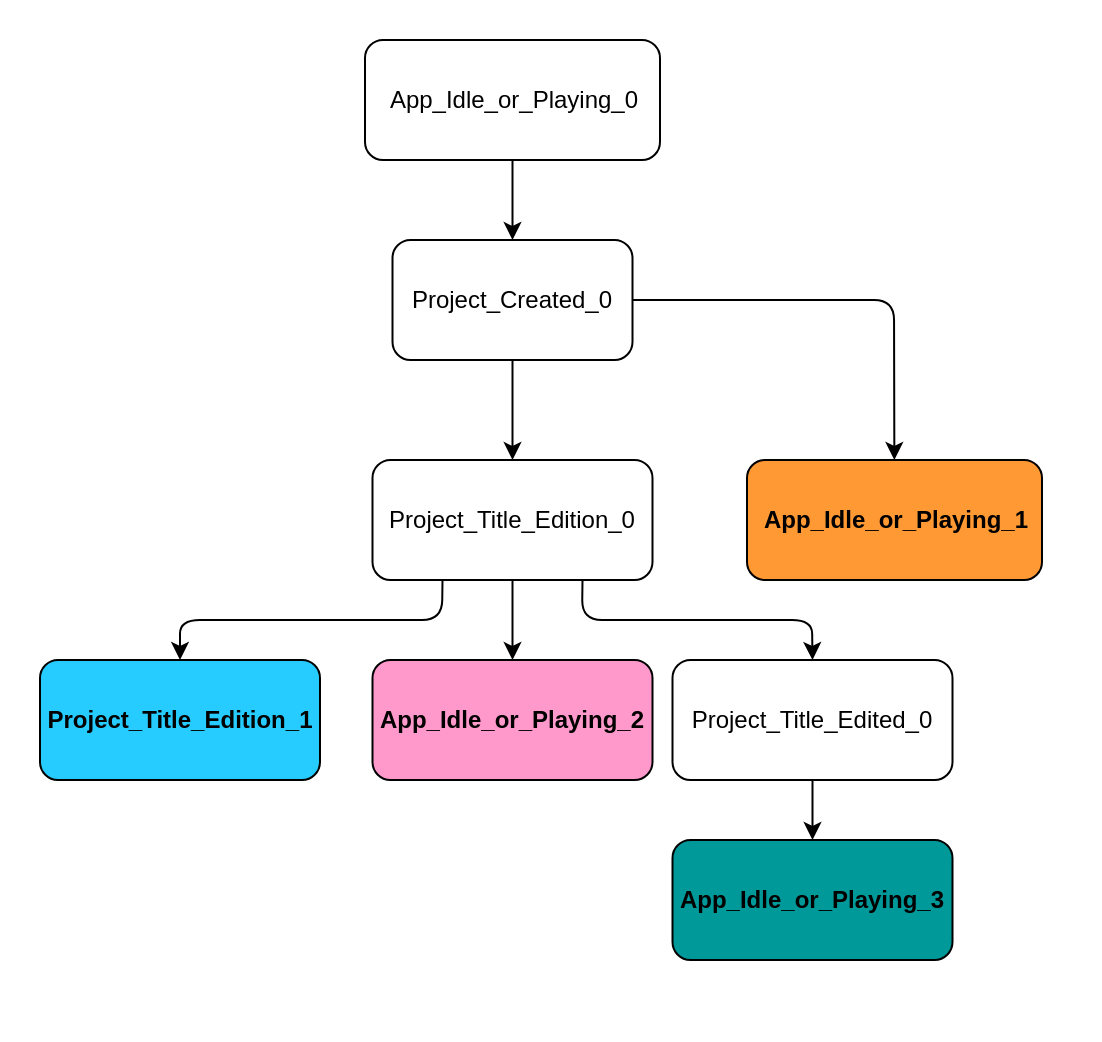 <mxfile>
    <diagram id="ttFnwL-6sA6ukA0DMWxg" name="Page-1">
        <mxGraphModel dx="875" dy="509" grid="1" gridSize="10" guides="1" tooltips="1" connect="1" arrows="1" fold="1" page="1" pageScale="1" pageWidth="850" pageHeight="1100" math="0" shadow="0">
            <root>
                <mxCell id="0"/>
                <mxCell id="1" parent="0"/>
                <mxCell id="86" value="" style="rounded=0;whiteSpace=wrap;html=1;fillColor=#FFFFFF;strokeColor=none;strokeWidth=0;" parent="1" vertex="1">
                    <mxGeometry x="60" y="230" width="550" height="520" as="geometry"/>
                </mxCell>
                <mxCell id="79" style="edgeStyle=none;html=1;strokeColor=#000000;" parent="1" source="67" target="68" edge="1">
                    <mxGeometry relative="1" as="geometry"/>
                </mxCell>
                <mxCell id="67" value="App_Idle_or_Playing_0" style="rounded=1;whiteSpace=wrap;html=1;fillColor=none;strokeColor=#000000;fontColor=#000000;" parent="1" vertex="1">
                    <mxGeometry x="242.5" y="250" width="147.5" height="60" as="geometry"/>
                </mxCell>
                <mxCell id="80" style="edgeStyle=none;html=1;strokeColor=#000000;" parent="1" source="68" target="72" edge="1">
                    <mxGeometry relative="1" as="geometry"/>
                </mxCell>
                <mxCell id="82" style="edgeStyle=none;html=1;strokeColor=#000000;" parent="1" source="68" target="71" edge="1">
                    <mxGeometry relative="1" as="geometry">
                        <Array as="points">
                            <mxPoint x="507" y="380"/>
                        </Array>
                    </mxGeometry>
                </mxCell>
                <mxCell id="68" value="Project_Created_0" style="rounded=1;whiteSpace=wrap;html=1;fillColor=none;strokeColor=#000000;fontColor=#000000;" parent="1" vertex="1">
                    <mxGeometry x="256.25" y="350" width="120" height="60" as="geometry"/>
                </mxCell>
                <mxCell id="71" value="App_Idle_or_Playing_1" style="rounded=1;whiteSpace=wrap;html=1;fillColor=#FF9933;strokeColor=#000000;fontColor=#000000;fontStyle=1" parent="1" vertex="1">
                    <mxGeometry x="433.5" y="460" width="147.5" height="60" as="geometry"/>
                </mxCell>
                <mxCell id="81" style="edgeStyle=none;html=1;strokeColor=#000000;" parent="1" source="72" target="73" edge="1">
                    <mxGeometry relative="1" as="geometry"/>
                </mxCell>
                <mxCell id="83" style="edgeStyle=none;html=1;entryX=0.5;entryY=0;entryDx=0;entryDy=0;exitX=0.75;exitY=1;exitDx=0;exitDy=0;strokeColor=#000000;" parent="1" source="72" target="74" edge="1">
                    <mxGeometry relative="1" as="geometry">
                        <Array as="points">
                            <mxPoint x="351" y="540"/>
                            <mxPoint x="466" y="540"/>
                        </Array>
                    </mxGeometry>
                </mxCell>
                <mxCell id="84" style="edgeStyle=none;html=1;exitX=0.25;exitY=1;exitDx=0;exitDy=0;strokeColor=#000000;" parent="1" source="72" target="75" edge="1">
                    <mxGeometry relative="1" as="geometry">
                        <Array as="points">
                            <mxPoint x="281" y="540"/>
                            <mxPoint x="150" y="540"/>
                        </Array>
                    </mxGeometry>
                </mxCell>
                <mxCell id="72" value="Project_Title_Edition_0" style="rounded=1;whiteSpace=wrap;html=1;fillColor=none;strokeColor=#000000;fontColor=#000000;" parent="1" vertex="1">
                    <mxGeometry x="246.25" y="460" width="140" height="60" as="geometry"/>
                </mxCell>
                <mxCell id="73" value="App_Idle_or_Playing_2" style="rounded=1;whiteSpace=wrap;html=1;fillColor=#FF99CC;strokeColor=#000000;fontColor=#000000;fontStyle=1" parent="1" vertex="1">
                    <mxGeometry x="246.25" y="560" width="140" height="60" as="geometry"/>
                </mxCell>
                <mxCell id="85" style="edgeStyle=none;html=1;strokeColor=#000000;" parent="1" source="74" target="78" edge="1">
                    <mxGeometry relative="1" as="geometry"/>
                </mxCell>
                <mxCell id="74" value="Project_Title_Edited_0" style="rounded=1;whiteSpace=wrap;html=1;fillColor=none;strokeColor=#000000;fontColor=#000000;" parent="1" vertex="1">
                    <mxGeometry x="396.25" y="560" width="140" height="60" as="geometry"/>
                </mxCell>
                <mxCell id="75" value="Project_Title_Edition_1" style="rounded=1;whiteSpace=wrap;html=1;fillColor=#26CCFF;strokeColor=#000000;fontColor=#000000;fontStyle=1" parent="1" vertex="1">
                    <mxGeometry x="80" y="560" width="140" height="60" as="geometry"/>
                </mxCell>
                <mxCell id="78" value="App_Idle_or_Playing_3" style="rounded=1;whiteSpace=wrap;html=1;fillColor=#009999;strokeColor=#000000;fontColor=#000000;fontStyle=1" parent="1" vertex="1">
                    <mxGeometry x="396.25" y="650" width="140" height="60" as="geometry"/>
                </mxCell>
            </root>
        </mxGraphModel>
    </diagram>
</mxfile>